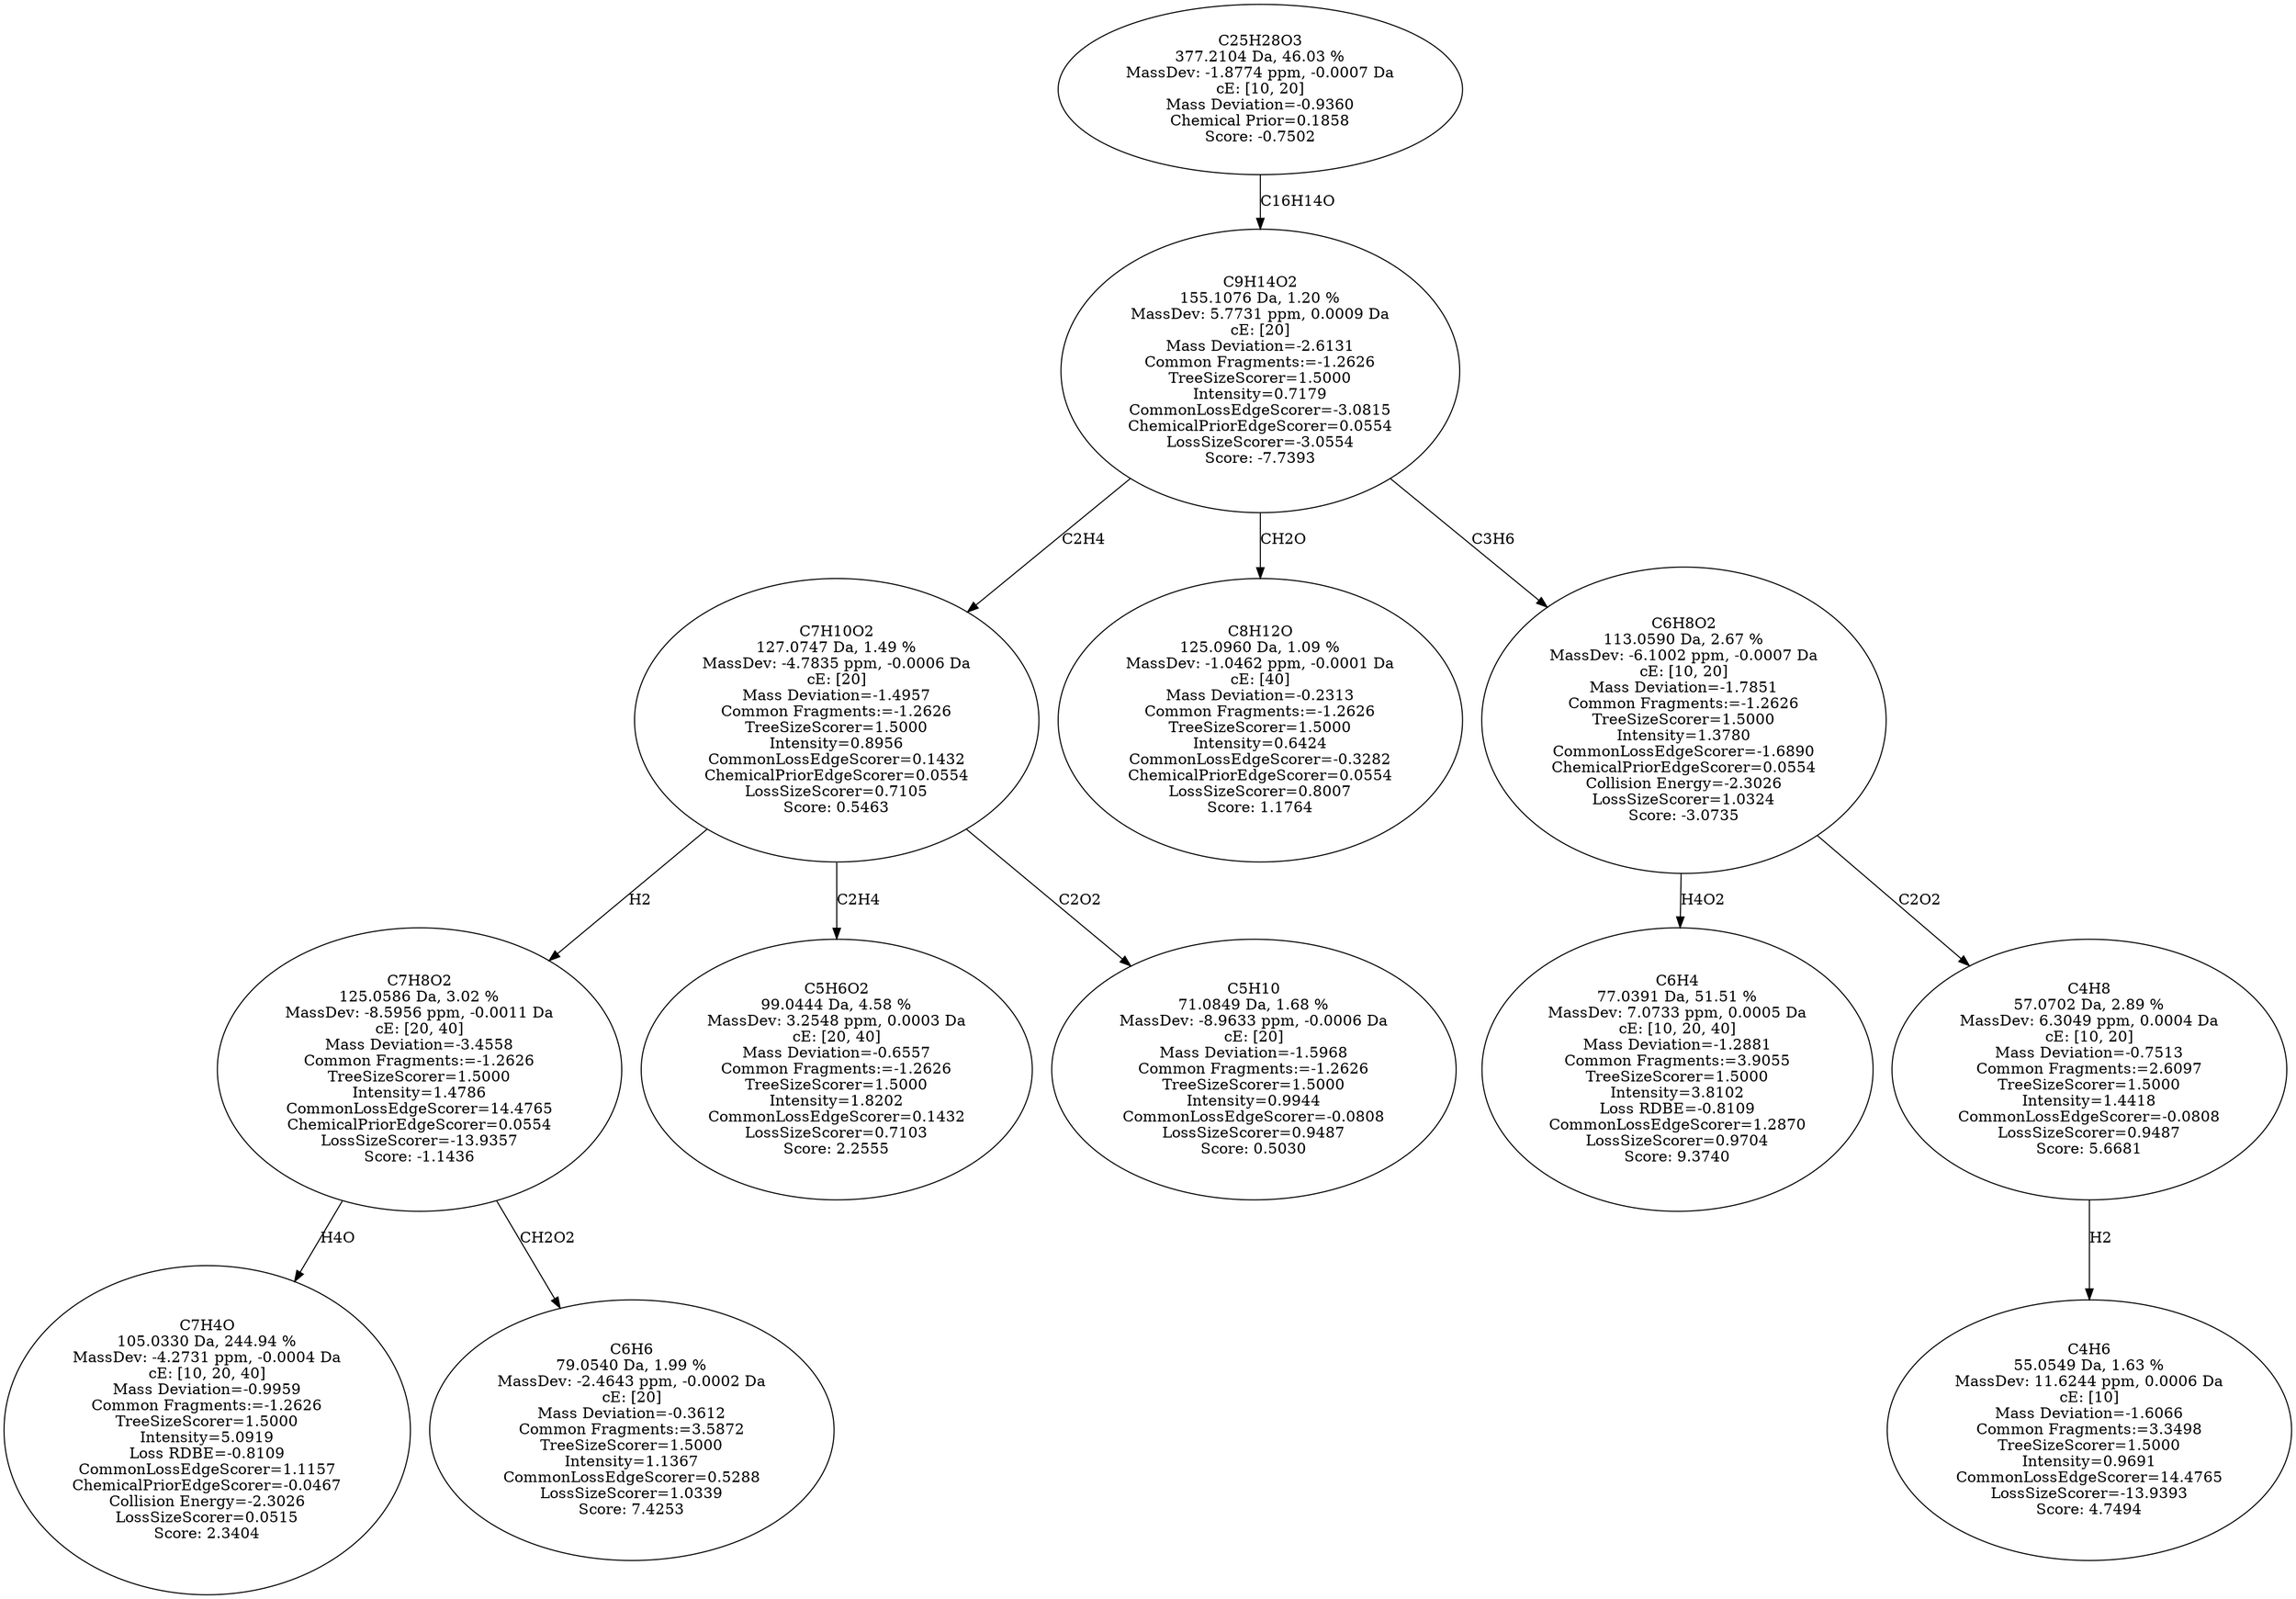 strict digraph {
v1 [label="C7H4O\n105.0330 Da, 244.94 %\nMassDev: -4.2731 ppm, -0.0004 Da\ncE: [10, 20, 40]\nMass Deviation=-0.9959\nCommon Fragments:=-1.2626\nTreeSizeScorer=1.5000\nIntensity=5.0919\nLoss RDBE=-0.8109\nCommonLossEdgeScorer=1.1157\nChemicalPriorEdgeScorer=-0.0467\nCollision Energy=-2.3026\nLossSizeScorer=0.0515\nScore: 2.3404"];
v2 [label="C6H6\n79.0540 Da, 1.99 %\nMassDev: -2.4643 ppm, -0.0002 Da\ncE: [20]\nMass Deviation=-0.3612\nCommon Fragments:=3.5872\nTreeSizeScorer=1.5000\nIntensity=1.1367\nCommonLossEdgeScorer=0.5288\nLossSizeScorer=1.0339\nScore: 7.4253"];
v3 [label="C7H8O2\n125.0586 Da, 3.02 %\nMassDev: -8.5956 ppm, -0.0011 Da\ncE: [20, 40]\nMass Deviation=-3.4558\nCommon Fragments:=-1.2626\nTreeSizeScorer=1.5000\nIntensity=1.4786\nCommonLossEdgeScorer=14.4765\nChemicalPriorEdgeScorer=0.0554\nLossSizeScorer=-13.9357\nScore: -1.1436"];
v4 [label="C5H6O2\n99.0444 Da, 4.58 %\nMassDev: 3.2548 ppm, 0.0003 Da\ncE: [20, 40]\nMass Deviation=-0.6557\nCommon Fragments:=-1.2626\nTreeSizeScorer=1.5000\nIntensity=1.8202\nCommonLossEdgeScorer=0.1432\nLossSizeScorer=0.7103\nScore: 2.2555"];
v5 [label="C5H10\n71.0849 Da, 1.68 %\nMassDev: -8.9633 ppm, -0.0006 Da\ncE: [20]\nMass Deviation=-1.5968\nCommon Fragments:=-1.2626\nTreeSizeScorer=1.5000\nIntensity=0.9944\nCommonLossEdgeScorer=-0.0808\nLossSizeScorer=0.9487\nScore: 0.5030"];
v6 [label="C7H10O2\n127.0747 Da, 1.49 %\nMassDev: -4.7835 ppm, -0.0006 Da\ncE: [20]\nMass Deviation=-1.4957\nCommon Fragments:=-1.2626\nTreeSizeScorer=1.5000\nIntensity=0.8956\nCommonLossEdgeScorer=0.1432\nChemicalPriorEdgeScorer=0.0554\nLossSizeScorer=0.7105\nScore: 0.5463"];
v7 [label="C8H12O\n125.0960 Da, 1.09 %\nMassDev: -1.0462 ppm, -0.0001 Da\ncE: [40]\nMass Deviation=-0.2313\nCommon Fragments:=-1.2626\nTreeSizeScorer=1.5000\nIntensity=0.6424\nCommonLossEdgeScorer=-0.3282\nChemicalPriorEdgeScorer=0.0554\nLossSizeScorer=0.8007\nScore: 1.1764"];
v8 [label="C6H4\n77.0391 Da, 51.51 %\nMassDev: 7.0733 ppm, 0.0005 Da\ncE: [10, 20, 40]\nMass Deviation=-1.2881\nCommon Fragments:=3.9055\nTreeSizeScorer=1.5000\nIntensity=3.8102\nLoss RDBE=-0.8109\nCommonLossEdgeScorer=1.2870\nLossSizeScorer=0.9704\nScore: 9.3740"];
v9 [label="C4H6\n55.0549 Da, 1.63 %\nMassDev: 11.6244 ppm, 0.0006 Da\ncE: [10]\nMass Deviation=-1.6066\nCommon Fragments:=3.3498\nTreeSizeScorer=1.5000\nIntensity=0.9691\nCommonLossEdgeScorer=14.4765\nLossSizeScorer=-13.9393\nScore: 4.7494"];
v10 [label="C4H8\n57.0702 Da, 2.89 %\nMassDev: 6.3049 ppm, 0.0004 Da\ncE: [10, 20]\nMass Deviation=-0.7513\nCommon Fragments:=2.6097\nTreeSizeScorer=1.5000\nIntensity=1.4418\nCommonLossEdgeScorer=-0.0808\nLossSizeScorer=0.9487\nScore: 5.6681"];
v11 [label="C6H8O2\n113.0590 Da, 2.67 %\nMassDev: -6.1002 ppm, -0.0007 Da\ncE: [10, 20]\nMass Deviation=-1.7851\nCommon Fragments:=-1.2626\nTreeSizeScorer=1.5000\nIntensity=1.3780\nCommonLossEdgeScorer=-1.6890\nChemicalPriorEdgeScorer=0.0554\nCollision Energy=-2.3026\nLossSizeScorer=1.0324\nScore: -3.0735"];
v12 [label="C9H14O2\n155.1076 Da, 1.20 %\nMassDev: 5.7731 ppm, 0.0009 Da\ncE: [20]\nMass Deviation=-2.6131\nCommon Fragments:=-1.2626\nTreeSizeScorer=1.5000\nIntensity=0.7179\nCommonLossEdgeScorer=-3.0815\nChemicalPriorEdgeScorer=0.0554\nLossSizeScorer=-3.0554\nScore: -7.7393"];
v13 [label="C25H28O3\n377.2104 Da, 46.03 %\nMassDev: -1.8774 ppm, -0.0007 Da\ncE: [10, 20]\nMass Deviation=-0.9360\nChemical Prior=0.1858\nScore: -0.7502"];
v3 -> v1 [label="H4O"];
v3 -> v2 [label="CH2O2"];
v6 -> v3 [label="H2"];
v6 -> v4 [label="C2H4"];
v6 -> v5 [label="C2O2"];
v12 -> v6 [label="C2H4"];
v12 -> v7 [label="CH2O"];
v11 -> v8 [label="H4O2"];
v10 -> v9 [label="H2"];
v11 -> v10 [label="C2O2"];
v12 -> v11 [label="C3H6"];
v13 -> v12 [label="C16H14O"];
}
